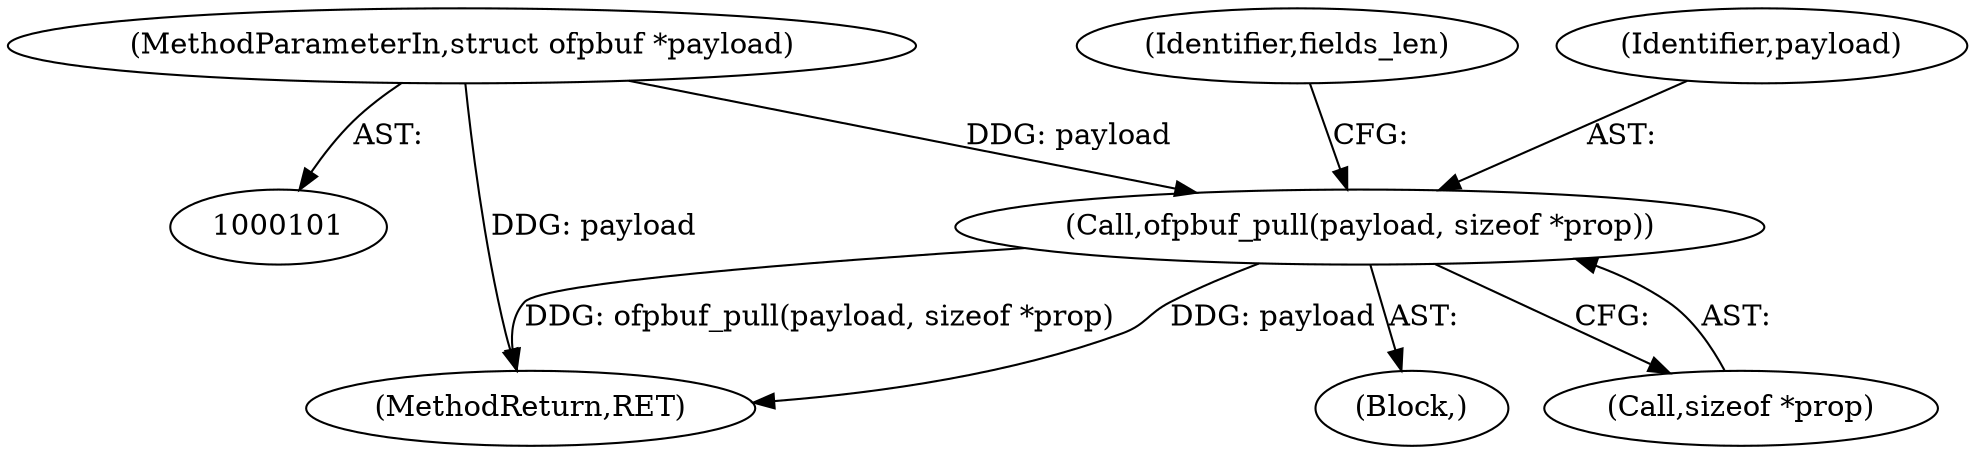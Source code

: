 digraph "0_ovs_4af6da3b275b764b1afe194df6499b33d2bf4cde@pointer" {
"1000230" [label="(Call,ofpbuf_pull(payload, sizeof *prop))"];
"1000102" [label="(MethodParameterIn,struct ofpbuf *payload)"];
"1000236" [label="(Identifier,fields_len)"];
"1000287" [label="(MethodReturn,RET)"];
"1000102" [label="(MethodParameterIn,struct ofpbuf *payload)"];
"1000231" [label="(Identifier,payload)"];
"1000106" [label="(Block,)"];
"1000230" [label="(Call,ofpbuf_pull(payload, sizeof *prop))"];
"1000232" [label="(Call,sizeof *prop)"];
"1000230" -> "1000106"  [label="AST: "];
"1000230" -> "1000232"  [label="CFG: "];
"1000231" -> "1000230"  [label="AST: "];
"1000232" -> "1000230"  [label="AST: "];
"1000236" -> "1000230"  [label="CFG: "];
"1000230" -> "1000287"  [label="DDG: payload"];
"1000230" -> "1000287"  [label="DDG: ofpbuf_pull(payload, sizeof *prop)"];
"1000102" -> "1000230"  [label="DDG: payload"];
"1000102" -> "1000101"  [label="AST: "];
"1000102" -> "1000287"  [label="DDG: payload"];
}
